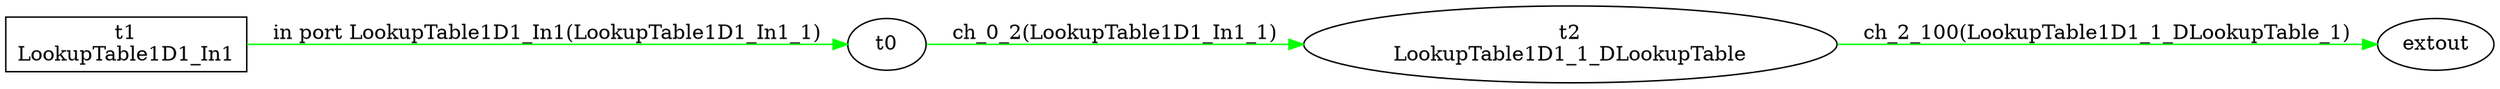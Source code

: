 digraph csp {
	graph [rankdir=LR];
	LookupTable1D1_1_DLookupTable	 [label="t2\nLookupTable1D1_1_DLookupTable"];
	t0 -> LookupTable1D1_1_DLookupTable	 [color=green,
		label="ch_0_2(LookupTable1D1_In1_1)"];
	extout	 [label=extout];
	LookupTable1D1_In1	 [label="t1\nLookupTable1D1_In1",
		shape=box];
	LookupTable1D1_In1 -> t0	 [color=green,
		label="in port LookupTable1D1_In1(LookupTable1D1_In1_1)"];
	LookupTable1D1_1_DLookupTable -> extout	 [color=green,
		label="ch_2_100(LookupTable1D1_1_DLookupTable_1)"];
}
